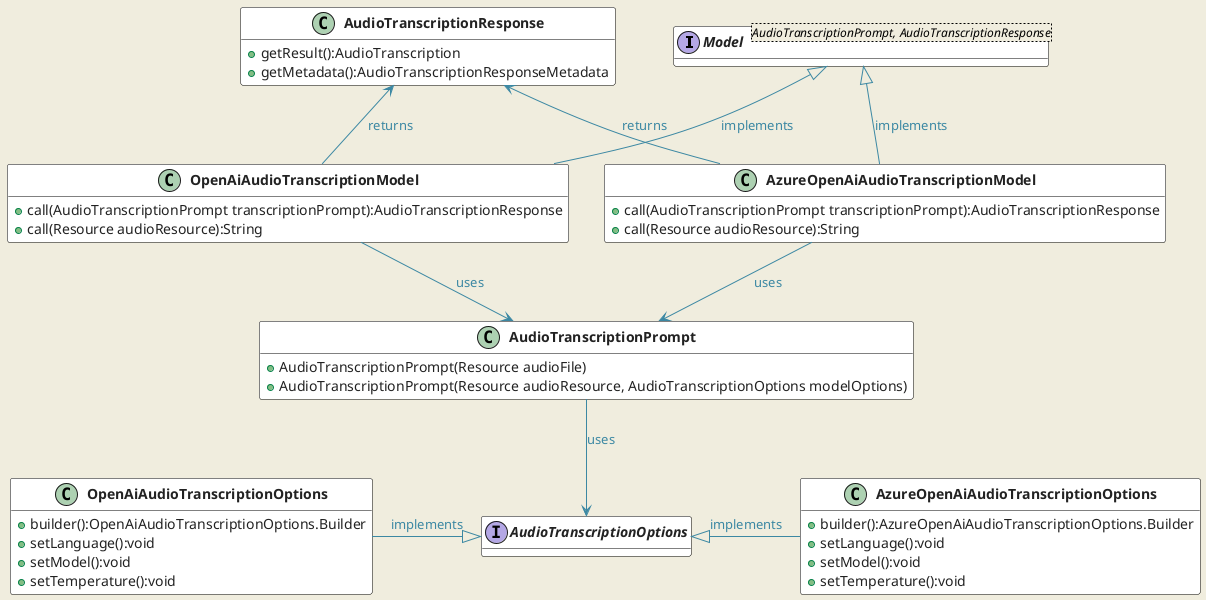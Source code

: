 @startuml
'https://plantuml.com/class-diagram
set namespaceSeparator none
hide empty attributes
skinparam Handwritten false
skinparam ClassBorderColor black
skinparam BackgroundColor #F0EDDE
skinparam ClassAttributeFontColor #222222
skinparam ClassFontStyle bold

skinparam class {
ArrowColor #3C88A3
ArrowFontColor #3C88A3
hide empty attributes
skinparam Handwritten false
skinparam ClassBorderColor black
BackgroundColor #FFFFFF
}

interface "Model<AudioTranscriptionPrompt, AudioTranscriptionResponse>" as m {
}

class "OpenAiAudioTranscriptionModel" as otm {
   +call(AudioTranscriptionPrompt transcriptionPrompt):AudioTranscriptionResponse
   +call(Resource audioResource):String
}
class "AzureOpenAiAudioTranscriptionModel" as azotm {
   +call(AudioTranscriptionPrompt transcriptionPrompt):AudioTranscriptionResponse
   +call(Resource audioResource):String
}

class "AudioTranscriptionResponse" as ar {
   +getResult():AudioTranscription
   +getMetadata():AudioTranscriptionResponseMetadata
}

class "AudioTranscriptionPrompt" as atp {
   +AudioTranscriptionPrompt(Resource audioFile)
   +AudioTranscriptionPrompt(Resource audioResource, AudioTranscriptionOptions modelOptions)
}

interface "AudioTranscriptionOptions" as to {
}

class "OpenAiAudioTranscriptionOptions" as oto {
  +builder():OpenAiAudioTranscriptionOptions.Builder
  +setLanguage():void
  +setModel():void
  +setTemperature():void
}

class "AzureOpenAiAudioTranscriptionOptions" as azoto {
    +builder():AzureOpenAiAudioTranscriptionOptions.Builder
    +setLanguage():void
    +setModel():void
    +setTemperature():void
}

oto -right-|> to:implements
azoto -left-|> to:implements
otm -up-|> m:implements
azotm -up-|> m:implements

atp --> to:uses
otm --> atp:uses
azotm --> atp:uses
otm -up-> ar:returns
azotm -up-> ar:returns


@enduml